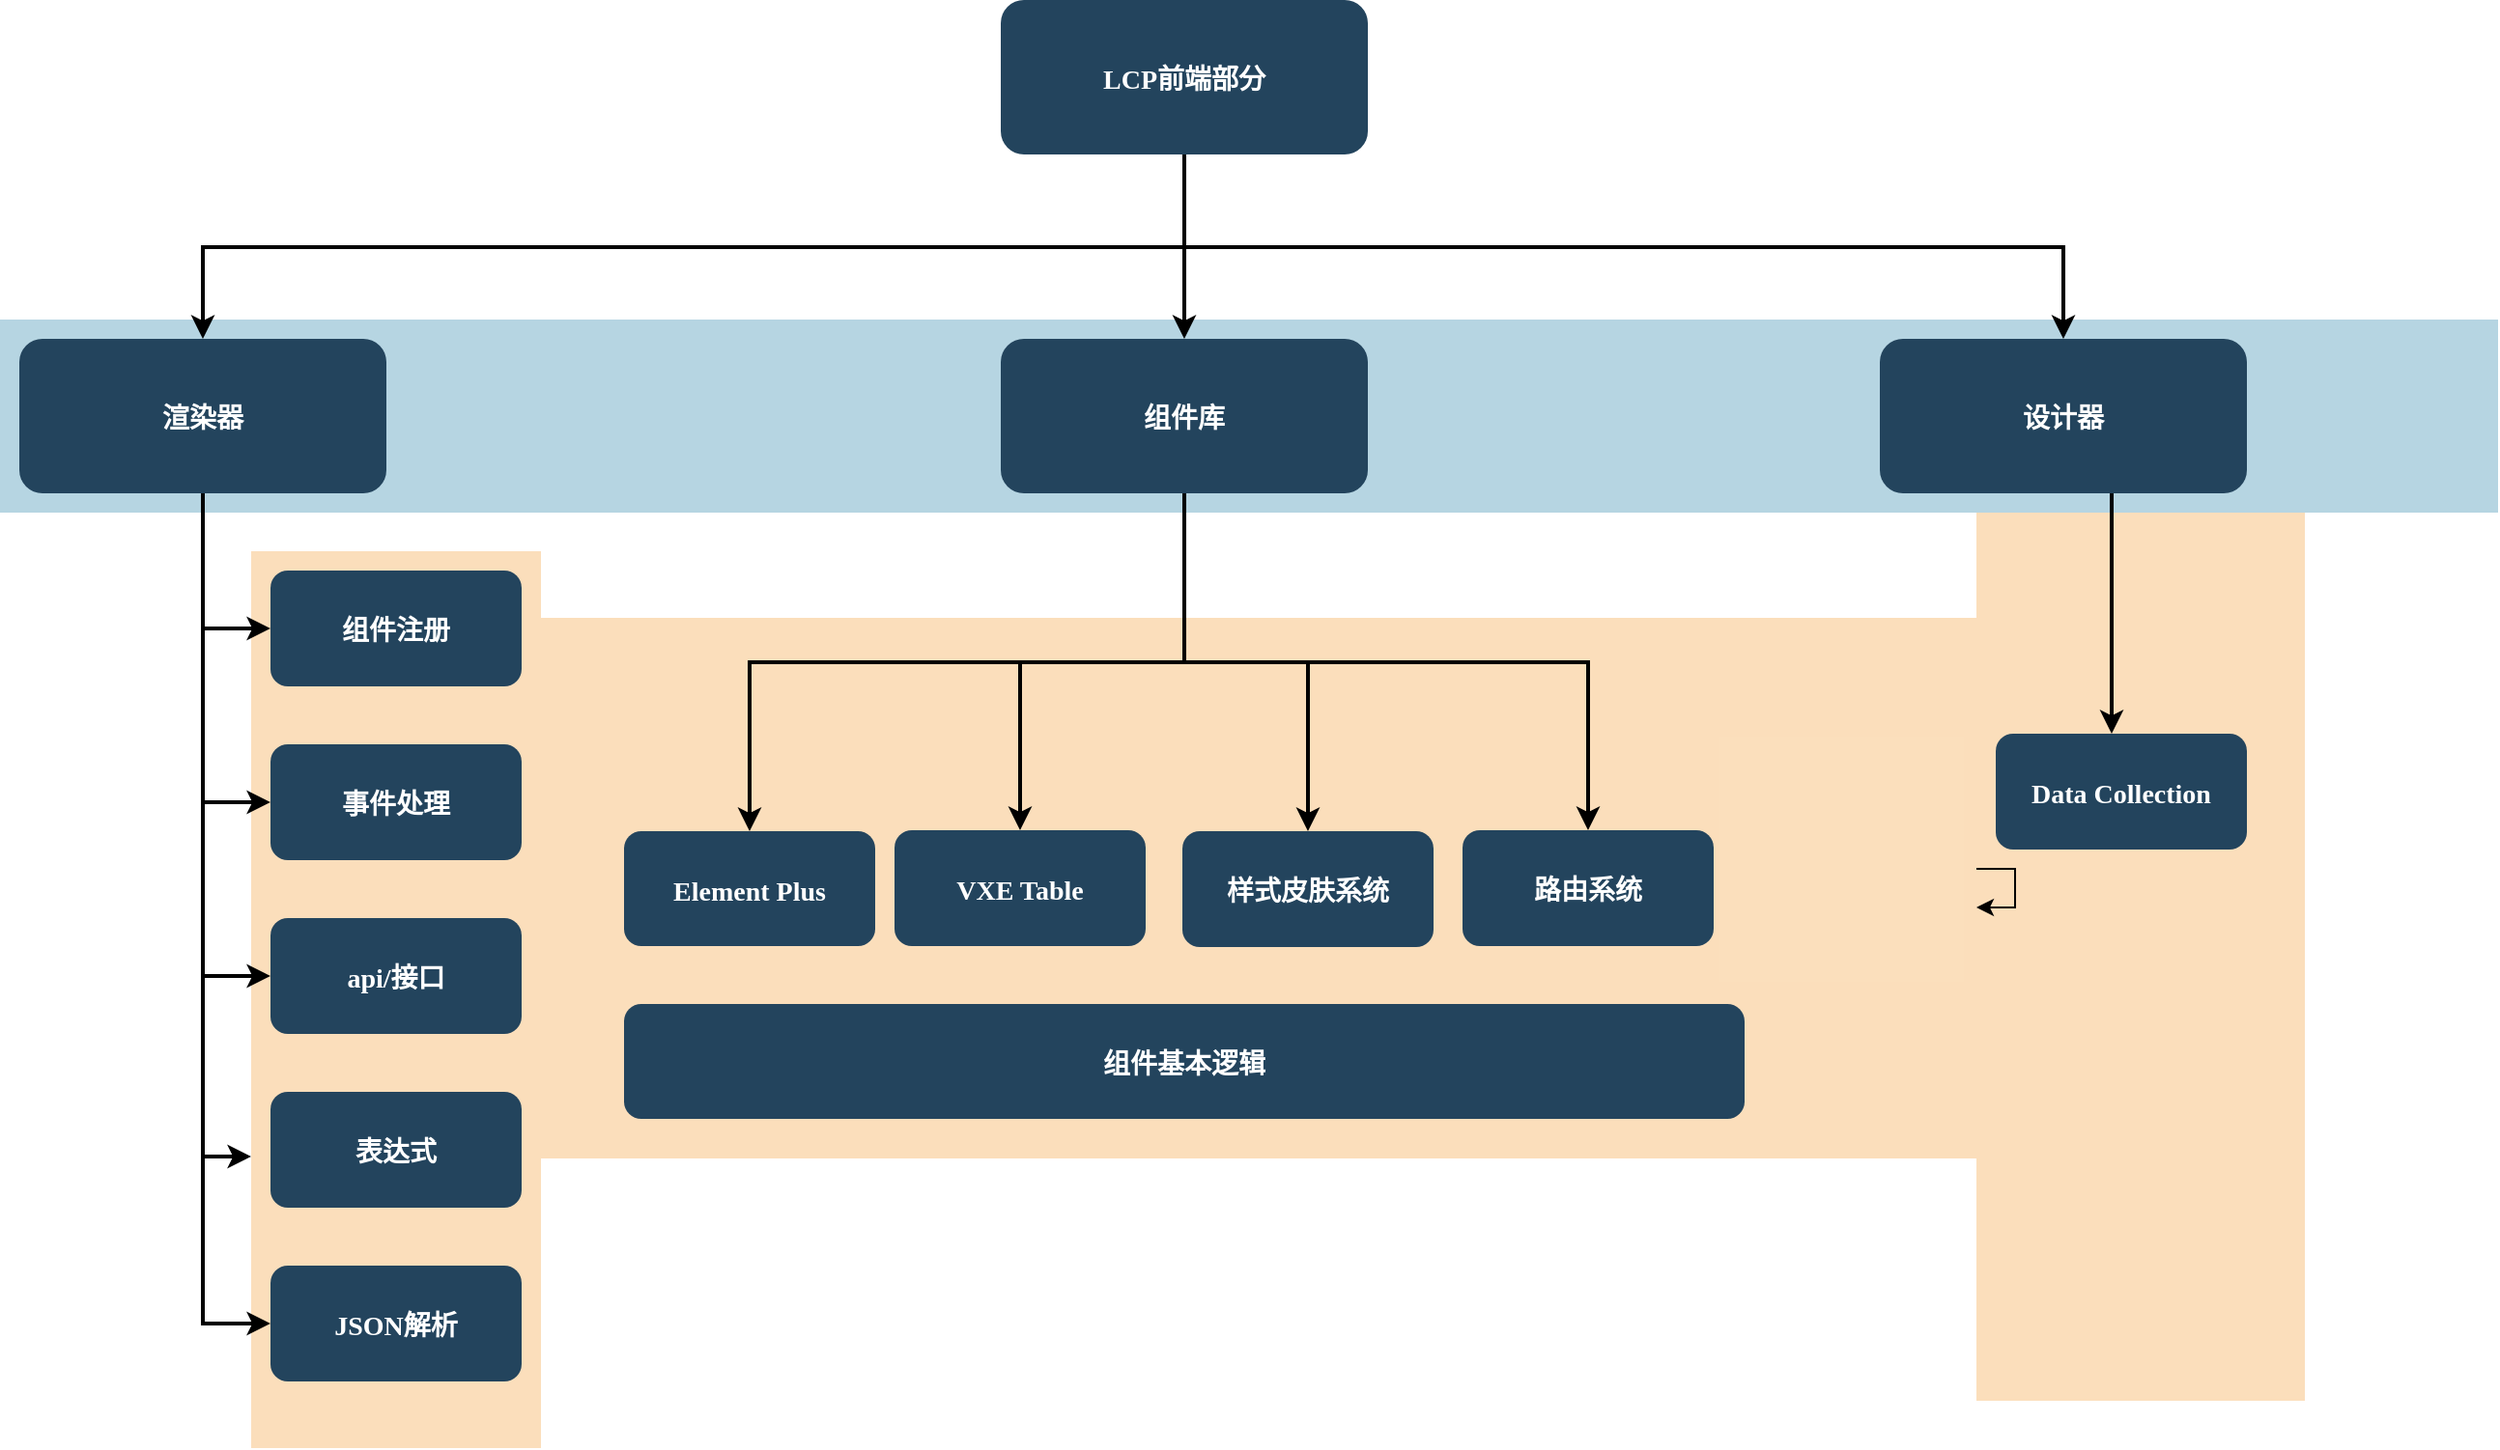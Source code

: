 <mxfile version="23.1.6" type="github">
  <diagram name="Page-1" id="2c0d36ab-eaac-3732-788b-9136903baeff">
    <mxGraphModel dx="1674" dy="746" grid="1" gridSize="10" guides="1" tooltips="1" connect="1" arrows="1" fold="1" page="1" pageScale="1.5" pageWidth="1169" pageHeight="827" background="none" math="0" shadow="0">
      <root>
        <mxCell id="0" />
        <mxCell id="1" parent="0" />
        <mxCell id="122" value="" style="fillColor=#10739E;strokeColor=none;opacity=30;" parent="1" vertex="1">
          <mxGeometry x="97" y="325.5" width="1293" height="100" as="geometry" />
        </mxCell>
        <mxCell id="121" value="" style="fillColor=#F2931E;strokeColor=none;opacity=30;" parent="1" vertex="1">
          <mxGeometry x="1120" y="425.5" width="170" height="460" as="geometry" />
        </mxCell>
        <mxCell id="118" value="" style="fillColor=#F2931E;strokeColor=none;opacity=30;" parent="1" vertex="1">
          <mxGeometry x="227" y="445.5" width="150" height="464.5" as="geometry" />
        </mxCell>
        <mxCell id="117" value="" style="fillColor=#F2931E;strokeColor=none;opacity=30;" parent="1" vertex="1">
          <mxGeometry x="377" y="480" width="743" height="280" as="geometry" />
        </mxCell>
        <mxCell id="2" value="LCP前端部分" style="rounded=1;fillColor=#23445D;gradientColor=none;strokeColor=none;fontColor=#FFFFFF;fontStyle=1;fontFamily=Tahoma;fontSize=14" parent="1" vertex="1">
          <mxGeometry x="615" y="160" width="190" height="80" as="geometry" />
        </mxCell>
        <mxCell id="4" value="设计器" style="rounded=1;fillColor=#23445D;gradientColor=none;strokeColor=none;fontColor=#FFFFFF;fontStyle=1;fontFamily=Tahoma;fontSize=14" parent="1" vertex="1">
          <mxGeometry x="1070.0" y="335.5" width="190" height="80" as="geometry" />
        </mxCell>
        <mxCell id="9" value="" style="edgeStyle=elbowEdgeStyle;elbow=vertical;strokeWidth=2;rounded=0" parent="1" source="2" target="4" edge="1">
          <mxGeometry x="337" y="215.5" width="100" height="100" as="geometry">
            <mxPoint x="337" y="315.5" as="sourcePoint" />
            <mxPoint x="437" y="215.5" as="targetPoint" />
          </mxGeometry>
        </mxCell>
        <mxCell id="12" value="组件库" style="rounded=1;fillColor=#23445D;gradientColor=none;strokeColor=none;fontColor=#FFFFFF;fontStyle=1;fontFamily=Tahoma;fontSize=14" parent="1" vertex="1">
          <mxGeometry x="615.0" y="335.5" width="190" height="80" as="geometry" />
        </mxCell>
        <mxCell id="13" value="渲染器" style="rounded=1;fillColor=#23445D;gradientColor=none;strokeColor=none;fontColor=#FFFFFF;fontStyle=1;fontFamily=Tahoma;fontSize=14" parent="1" vertex="1">
          <mxGeometry x="107" y="335.5" width="190" height="80" as="geometry" />
        </mxCell>
        <mxCell id="16" value="组件注册" style="rounded=1;fillColor=#23445D;gradientColor=none;strokeColor=none;fontColor=#FFFFFF;fontStyle=1;fontFamily=Tahoma;fontSize=14" parent="1" vertex="1">
          <mxGeometry x="237" y="455.5" width="130" height="60" as="geometry" />
        </mxCell>
        <mxCell id="17" value="事件处理" style="rounded=1;fillColor=#23445D;gradientColor=none;strokeColor=none;fontColor=#FFFFFF;fontStyle=1;fontFamily=Tahoma;fontSize=14" parent="1" vertex="1">
          <mxGeometry x="237" y="545.5" width="130" height="60" as="geometry" />
        </mxCell>
        <mxCell id="18" value="api/接口" style="rounded=1;fillColor=#23445D;gradientColor=none;strokeColor=none;fontColor=#FFFFFF;fontStyle=1;fontFamily=Tahoma;fontSize=14" parent="1" vertex="1">
          <mxGeometry x="237" y="635.5" width="130" height="60" as="geometry" />
        </mxCell>
        <mxCell id="19" value="表达式" style="rounded=1;fillColor=#23445D;gradientColor=none;strokeColor=none;fontColor=#FFFFFF;fontStyle=1;fontFamily=Tahoma;fontSize=14" parent="1" vertex="1">
          <mxGeometry x="237" y="725.5" width="130" height="60" as="geometry" />
        </mxCell>
        <mxCell id="25" value="Element Plus" style="rounded=1;fillColor=#23445D;gradientColor=none;strokeColor=none;fontColor=#FFFFFF;fontStyle=1;fontFamily=Tahoma;fontSize=14" parent="1" vertex="1">
          <mxGeometry x="420" y="590.5" width="130" height="59.5" as="geometry" />
        </mxCell>
        <mxCell id="29" value="VXE Table" style="rounded=1;fillColor=#23445D;gradientColor=none;strokeColor=none;fontColor=#FFFFFF;fontStyle=1;fontFamily=Tahoma;fontSize=14" parent="1" vertex="1">
          <mxGeometry x="560" y="590" width="130" height="60" as="geometry" />
        </mxCell>
        <mxCell id="33" value="样式皮肤系统" style="rounded=1;fillColor=#23445D;gradientColor=none;strokeColor=none;fontColor=#FFFFFF;fontStyle=1;fontFamily=Tahoma;fontSize=14" parent="1" vertex="1">
          <mxGeometry x="709" y="590.5" width="130" height="60" as="geometry" />
        </mxCell>
        <mxCell id="38" value="路由系统" style="rounded=1;fillColor=#23445D;gradientColor=none;strokeColor=none;fontColor=#FFFFFF;fontStyle=1;fontFamily=Tahoma;fontSize=14" parent="1" vertex="1">
          <mxGeometry x="854" y="590" width="130" height="60" as="geometry" />
        </mxCell>
        <mxCell id="58" value="Data Collection" style="rounded=1;fillColor=#23445D;gradientColor=none;strokeColor=none;fontColor=#FFFFFF;fontStyle=1;fontFamily=Tahoma;fontSize=14" parent="1" vertex="1">
          <mxGeometry x="1130" y="540.0" width="130" height="60" as="geometry" />
        </mxCell>
        <mxCell id="59" value="" style="edgeStyle=elbowEdgeStyle;elbow=vertical;strokeWidth=2;rounded=0" parent="1" source="2" target="12" edge="1">
          <mxGeometry x="347" y="225.5" width="100" height="100" as="geometry">
            <mxPoint x="862.0" y="275.5" as="sourcePoint" />
            <mxPoint x="1467.0" y="345.5" as="targetPoint" />
          </mxGeometry>
        </mxCell>
        <mxCell id="61" value="" style="edgeStyle=elbowEdgeStyle;elbow=vertical;strokeWidth=2;rounded=0" parent="1" source="2" target="13" edge="1">
          <mxGeometry x="-23" y="135.5" width="100" height="100" as="geometry">
            <mxPoint x="-23" y="235.5" as="sourcePoint" />
            <mxPoint x="77" y="135.5" as="targetPoint" />
          </mxGeometry>
        </mxCell>
        <mxCell id="64" value="" style="edgeStyle=elbowEdgeStyle;elbow=horizontal;strokeWidth=2;rounded=0" parent="1" source="13" target="16" edge="1">
          <mxGeometry x="-23" y="135.5" width="100" height="100" as="geometry">
            <mxPoint x="-23" y="235.5" as="sourcePoint" />
            <mxPoint x="77" y="135.5" as="targetPoint" />
            <Array as="points">
              <mxPoint x="202" y="435.5" />
            </Array>
          </mxGeometry>
        </mxCell>
        <mxCell id="65" value="" style="edgeStyle=elbowEdgeStyle;elbow=horizontal;strokeWidth=2;rounded=0" parent="1" source="13" target="17" edge="1">
          <mxGeometry x="-23" y="135.5" width="100" height="100" as="geometry">
            <mxPoint x="-23" y="235.5" as="sourcePoint" />
            <mxPoint x="77" y="135.5" as="targetPoint" />
            <Array as="points">
              <mxPoint x="202" y="475.5" />
            </Array>
          </mxGeometry>
        </mxCell>
        <mxCell id="66" value="" style="edgeStyle=elbowEdgeStyle;elbow=horizontal;strokeWidth=2;rounded=0" parent="1" source="13" target="18" edge="1">
          <mxGeometry x="-23" y="135.5" width="100" height="100" as="geometry">
            <mxPoint x="-23" y="235.5" as="sourcePoint" />
            <mxPoint x="77" y="135.5" as="targetPoint" />
            <Array as="points">
              <mxPoint x="202" y="525.5" />
            </Array>
          </mxGeometry>
        </mxCell>
        <mxCell id="100" value="" style="edgeStyle=elbowEdgeStyle;elbow=vertical;strokeWidth=2;rounded=0" parent="1" source="12" target="25" edge="1">
          <mxGeometry x="-23" y="135.5" width="100" height="100" as="geometry">
            <mxPoint x="64" y="235.5" as="sourcePoint" />
            <mxPoint x="164" y="135.5" as="targetPoint" />
          </mxGeometry>
        </mxCell>
        <mxCell id="101" value="" style="edgeStyle=elbowEdgeStyle;elbow=vertical;strokeWidth=2;rounded=0" parent="1" source="12" target="29" edge="1">
          <mxGeometry x="-23" y="135.5" width="100" height="100" as="geometry">
            <mxPoint x="64" y="235.5" as="sourcePoint" />
            <mxPoint x="164" y="135.5" as="targetPoint" />
          </mxGeometry>
        </mxCell>
        <mxCell id="104" value="" style="edgeStyle=elbowEdgeStyle;elbow=vertical;strokeWidth=2;rounded=0;" parent="1" edge="1">
          <mxGeometry x="-23" y="135.5" width="100" height="100" as="geometry">
            <mxPoint x="1190" y="415.5" as="sourcePoint" />
            <mxPoint x="1190" y="540" as="targetPoint" />
            <Array as="points">
              <mxPoint x="1190" y="510" />
            </Array>
          </mxGeometry>
        </mxCell>
        <mxCell id="j21VvA_KuZtlAVmekHs2-126" value="组件基本逻辑" style="rounded=1;fillColor=#23445D;gradientColor=none;strokeColor=none;fontColor=#FFFFFF;fontStyle=1;fontFamily=Tahoma;fontSize=14" vertex="1" parent="1">
          <mxGeometry x="420" y="680" width="580" height="59.5" as="geometry" />
        </mxCell>
        <mxCell id="j21VvA_KuZtlAVmekHs2-127" value="JSON解析" style="rounded=1;fillColor=#23445D;gradientColor=none;strokeColor=none;fontColor=#FFFFFF;fontStyle=1;fontFamily=Tahoma;fontSize=14" vertex="1" parent="1">
          <mxGeometry x="237" y="815.5" width="130" height="60" as="geometry" />
        </mxCell>
        <mxCell id="j21VvA_KuZtlAVmekHs2-132" value="" style="edgeStyle=elbowEdgeStyle;elbow=horizontal;strokeWidth=2;rounded=0;entryX=0;entryY=0.675;entryDx=0;entryDy=0;entryPerimeter=0;" edge="1" parent="1" target="118">
          <mxGeometry x="-23" y="135.5" width="100" height="100" as="geometry">
            <mxPoint x="202" y="415.5" as="sourcePoint" />
            <mxPoint x="237" y="665.5" as="targetPoint" />
            <Array as="points">
              <mxPoint x="202" y="525" />
            </Array>
          </mxGeometry>
        </mxCell>
        <mxCell id="j21VvA_KuZtlAVmekHs2-133" value="" style="edgeStyle=elbowEdgeStyle;elbow=horizontal;strokeWidth=2;rounded=0;entryX=0;entryY=0.5;entryDx=0;entryDy=0;" edge="1" parent="1" target="j21VvA_KuZtlAVmekHs2-127">
          <mxGeometry x="-23" y="135.5" width="100" height="100" as="geometry">
            <mxPoint x="202" y="416.5" as="sourcePoint" />
            <mxPoint x="227" y="760" as="targetPoint" />
            <Array as="points">
              <mxPoint x="202" y="526" />
            </Array>
          </mxGeometry>
        </mxCell>
        <mxCell id="j21VvA_KuZtlAVmekHs2-134" value="" style="edgeStyle=elbowEdgeStyle;elbow=vertical;strokeWidth=2;rounded=0;exitX=0.5;exitY=1;exitDx=0;exitDy=0;entryX=0.5;entryY=0;entryDx=0;entryDy=0;" edge="1" parent="1" source="12" target="33">
          <mxGeometry x="-23" y="135.5" width="100" height="100" as="geometry">
            <mxPoint x="716.5" y="429.5" as="sourcePoint" />
            <mxPoint x="780.5" y="600" as="targetPoint" />
          </mxGeometry>
        </mxCell>
        <mxCell id="j21VvA_KuZtlAVmekHs2-136" style="edgeStyle=orthogonalEdgeStyle;rounded=0;orthogonalLoop=1;jettySize=auto;html=1;" edge="1" parent="1" source="117" target="117">
          <mxGeometry relative="1" as="geometry" />
        </mxCell>
        <mxCell id="j21VvA_KuZtlAVmekHs2-137" value="" style="edgeStyle=elbowEdgeStyle;elbow=vertical;strokeWidth=2;rounded=0;exitX=0.5;exitY=1;exitDx=0;exitDy=0;entryX=0.5;entryY=0;entryDx=0;entryDy=0;" edge="1" parent="1" source="12" target="38">
          <mxGeometry x="-23" y="135.5" width="100" height="100" as="geometry">
            <mxPoint x="750" y="430.5" as="sourcePoint" />
            <mxPoint x="814" y="605.5" as="targetPoint" />
          </mxGeometry>
        </mxCell>
      </root>
    </mxGraphModel>
  </diagram>
</mxfile>
